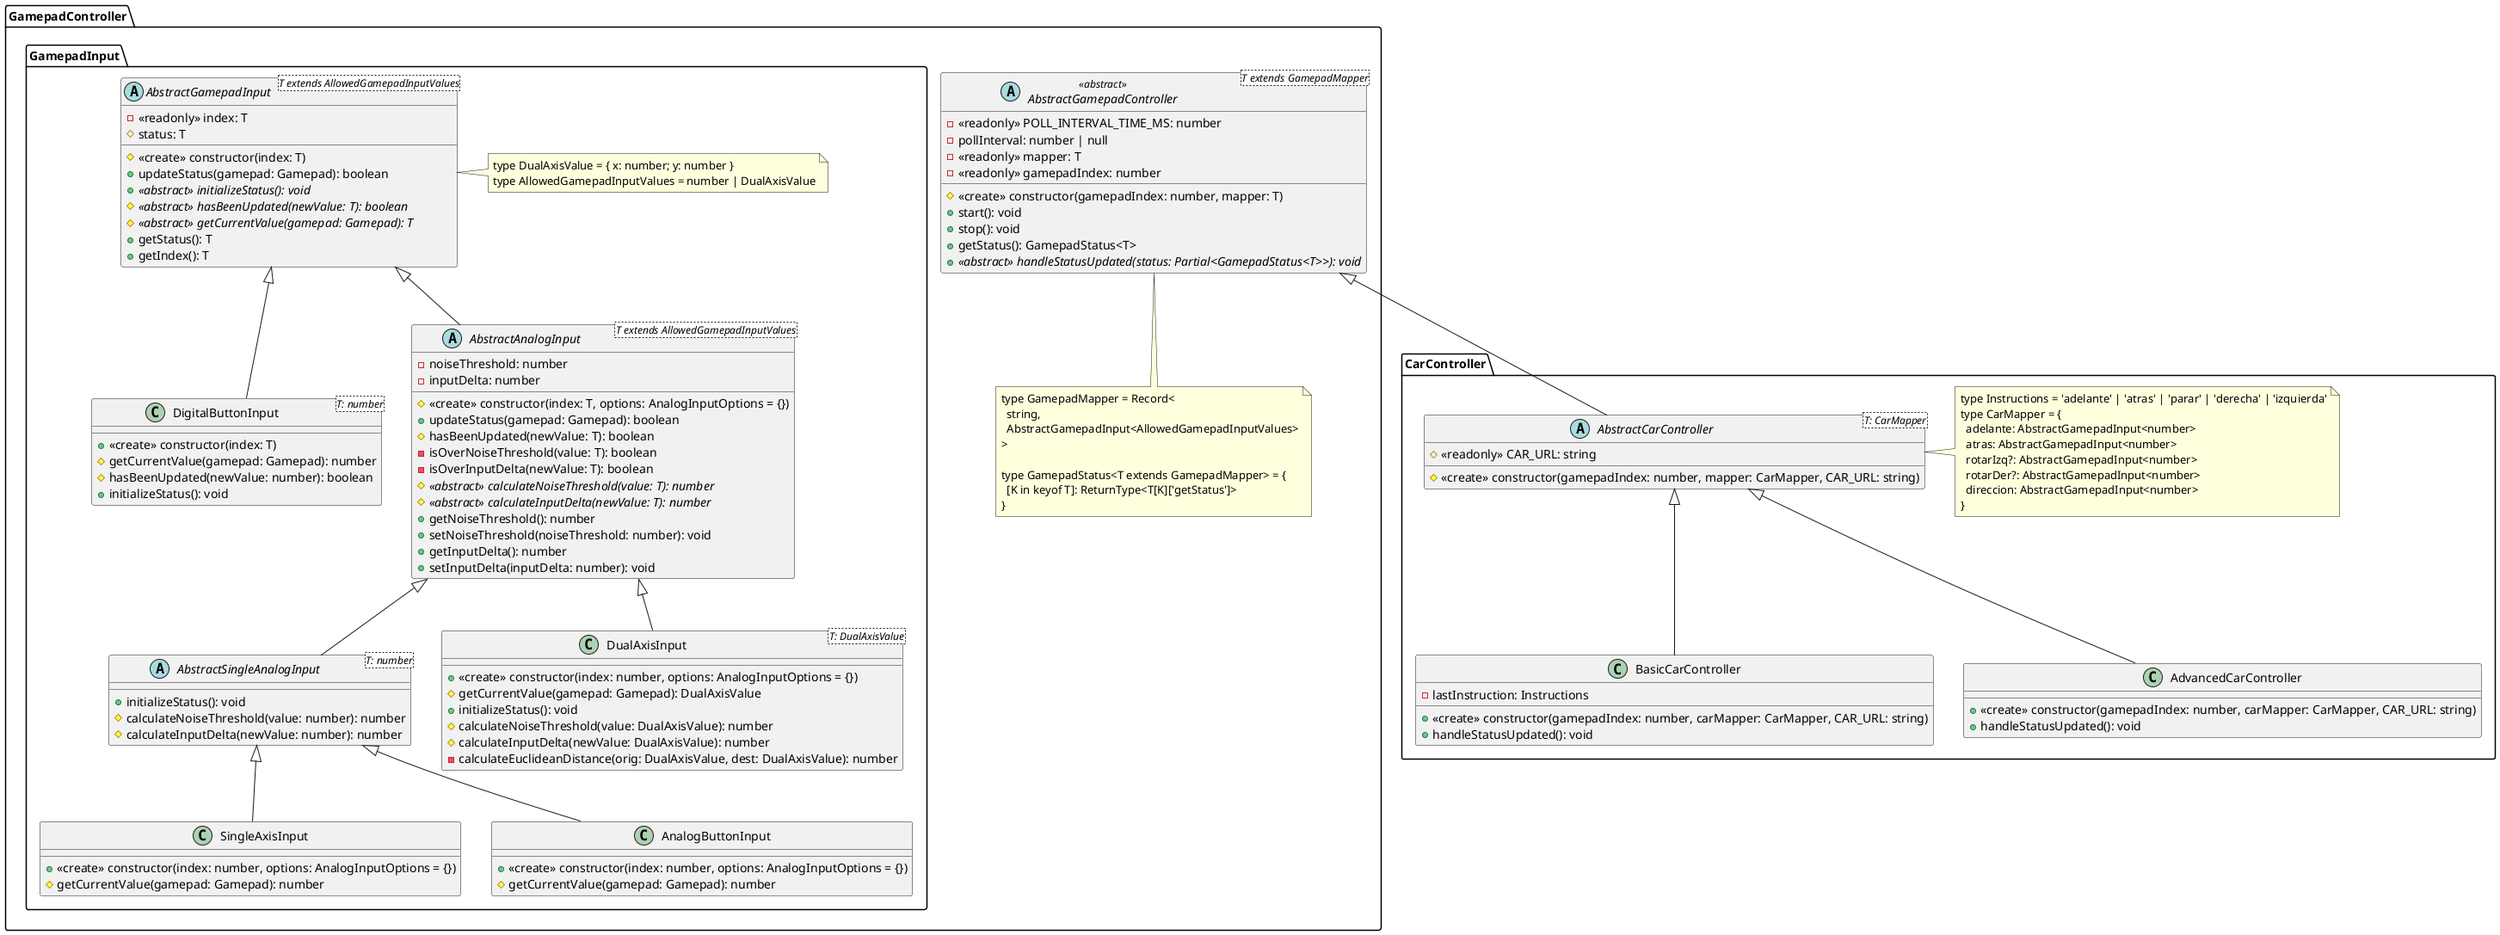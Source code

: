 @startuml

package GamepadController {
  package GamepadInput {
    abstract class AbstractGamepadInput<T extends AllowedGamepadInputValues> {
        - <<readonly>> index: T
        # status: T

        # <<create>> constructor(index: T)
        + updateStatus(gamepad: Gamepad): boolean
        + {abstract} <<abstract>> initializeStatus(): void
        # {abstract} <<abstract>> hasBeenUpdated(newValue: T): boolean
        # {abstract} <<abstract>> getCurrentValue(gamepad: Gamepad): T
        + getStatus(): T
        + getIndex(): T
    }

    note right of AbstractGamepadInput
      type DualAxisValue = { x: number; y: number }
      type AllowedGamepadInputValues = number | DualAxisValue
    end note

    class DigitalButtonInput<T: number> extends AbstractGamepadInput {
      + <<create>> constructor(index: T)
      # getCurrentValue(gamepad: Gamepad): number
      # hasBeenUpdated(newValue: number): boolean
      + initializeStatus(): void
    }

    abstract class AbstractAnalogInput<T extends AllowedGamepadInputValues> extends AbstractGamepadInput {
      - noiseThreshold: number
      - inputDelta: number

      # <<create>> constructor(index: T, options: AnalogInputOptions = {})
      + updateStatus(gamepad: Gamepad): boolean
      # hasBeenUpdated(newValue: T): boolean
      - isOverNoiseThreshold(value: T): boolean
      - isOverInputDelta(newValue: T): boolean
      # {abstract} <<abstract>> calculateNoiseThreshold(value: T): number
      # {abstract} <<abstract>> calculateInputDelta(newValue: T): number
      + getNoiseThreshold(): number
      + setNoiseThreshold(noiseThreshold: number): void
      + getInputDelta(): number
      + setInputDelta(inputDelta: number): void
    }

    abstract class AbstractSingleAnalogInput<T: number> extends AbstractAnalogInput {
      + initializeStatus(): void
      # calculateNoiseThreshold(value: number): number
      # calculateInputDelta(newValue: number): number
    }

    class SingleAxisInput extends AbstractSingleAnalogInput {
      + <<create>> constructor(index: number, options: AnalogInputOptions = {})
      # getCurrentValue(gamepad: Gamepad): number
    }

    class AnalogButtonInput extends AbstractSingleAnalogInput {
      + <<create>> constructor(index: number, options: AnalogInputOptions = {})
      # getCurrentValue(gamepad: Gamepad): number
    }

    class DualAxisInput<T: DualAxisValue> extends AbstractAnalogInput {
      + <<create>> constructor(index: number, options: AnalogInputOptions = {})
      # getCurrentValue(gamepad: Gamepad): DualAxisValue
      + initializeStatus(): void
      # calculateNoiseThreshold(value: DualAxisValue): number
      # calculateInputDelta(newValue: DualAxisValue): number
      - calculateEuclideanDistance(orig: DualAxisValue, dest: DualAxisValue): number
    }
  }

  abstract class AbstractGamepadController<T extends GamepadMapper> <<abstract>> {
    - <<readonly>> POLL_INTERVAL_TIME_MS: number
    - pollInterval: number | null
    - <<readonly>> mapper: T
    - <<readonly>> gamepadIndex: number

    # <<create>> constructor(gamepadIndex: number, mapper: T)
    + start(): void
    + stop(): void
    + getStatus(): GamepadStatus<T>
    + {abstract} <<abstract>> handleStatusUpdated(status: Partial<GamepadStatus<T>>): void
  }

  note bottom of AbstractGamepadController
    type GamepadMapper = Record<
      string,
      AbstractGamepadInput<AllowedGamepadInputValues>
    >

    type GamepadStatus<T extends GamepadMapper> = {
      [K in keyof T]: ReturnType<T[K]['getStatus']>
    }
  end note
}

package CarController {
  abstract class AbstractCarController<T: CarMapper> {
    # <<readonly>> CAR_URL: string

    # <<create>> constructor(gamepadIndex: number, mapper: CarMapper, CAR_URL: string)
  }
  AbstractGamepadController <|-- AbstractCarController

  note right of AbstractCarController
    type Instructions = 'adelante' | 'atras' | 'parar' | 'derecha' | 'izquierda'
    type CarMapper = {
      adelante: AbstractGamepadInput<number>
      atras: AbstractGamepadInput<number>
      rotarIzq?: AbstractGamepadInput<number>
      rotarDer?: AbstractGamepadInput<number>
      direccion: AbstractGamepadInput<number>
    }
  end note

  class BasicCarController extends AbstractCarController {
    - lastInstruction: Instructions

    + <<create>> constructor(gamepadIndex: number, carMapper: CarMapper, CAR_URL: string)
    + handleStatusUpdated(): void
  }

  class AdvancedCarController extends AbstractCarController {
    + <<create>> constructor(gamepadIndex: number, carMapper: CarMapper, CAR_URL: string)
    + handleStatusUpdated(): void
  }
}

@enduml
